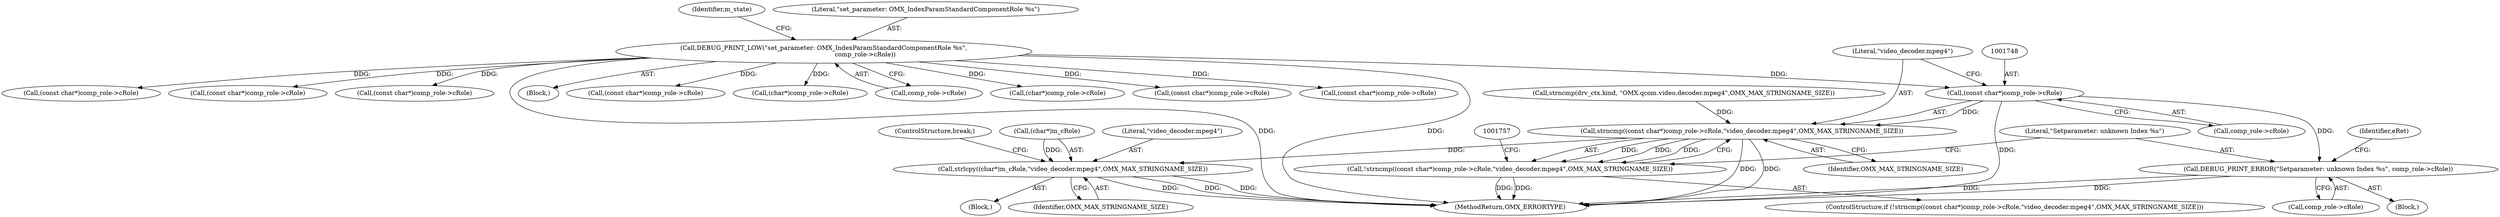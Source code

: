 digraph "0_Android_560ccdb509a7b86186fac0fce1b25bd9a3e6a6e8_2@pointer" {
"1001747" [label="(Call,(const char*)comp_role->cRole)"];
"1001637" [label="(Call,DEBUG_PRINT_LOW(\"set_parameter: OMX_IndexParamStandardComponentRole %s\",\n                                          comp_role->cRole))"];
"1001746" [label="(Call,strncmp((const char*)comp_role->cRole,\"video_decoder.mpeg4\",OMX_MAX_STRINGNAME_SIZE))"];
"1001745" [label="(Call,!strncmp((const char*)comp_role->cRole,\"video_decoder.mpeg4\",OMX_MAX_STRINGNAME_SIZE))"];
"1001755" [label="(Call,strlcpy((char*)m_cRole,\"video_decoder.mpeg4\",OMX_MAX_STRINGNAME_SIZE))"];
"1001763" [label="(Call,DEBUG_PRINT_ERROR(\"Setparameter: unknown Index %s\", comp_role->cRole))"];
"1001710" [label="(Call,(char*)comp_role->cRole)"];
"1001919" [label="(Call,(const char*)comp_role->cRole)"];
"1001745" [label="(Call,!strncmp((const char*)comp_role->cRole,\"video_decoder.mpeg4\",OMX_MAX_STRINGNAME_SIZE))"];
"1001957" [label="(Call,(const char*)comp_role->cRole)"];
"1001754" [label="(Block,)"];
"1001753" [label="(Identifier,OMX_MAX_STRINGNAME_SIZE)"];
"1001756" [label="(Call,(char*)m_cRole)"];
"1001874" [label="(Call,(const char*)comp_role->cRole)"];
"1001764" [label="(Literal,\"Setparameter: unknown Index %s\")"];
"1002003" [label="(Call,(const char*)comp_role->cRole)"];
"1001645" [label="(Identifier,m_state)"];
"1001746" [label="(Call,strncmp((const char*)comp_role->cRole,\"video_decoder.mpeg4\",OMX_MAX_STRINGNAME_SIZE))"];
"1001755" [label="(Call,strlcpy((char*)m_cRole,\"video_decoder.mpeg4\",OMX_MAX_STRINGNAME_SIZE))"];
"1001784" [label="(Call,(const char*)comp_role->cRole)"];
"1001763" [label="(Call,DEBUG_PRINT_ERROR(\"Setparameter: unknown Index %s\", comp_role->cRole))"];
"1001627" [label="(Block,)"];
"1001762" [label="(Block,)"];
"1001749" [label="(Call,comp_role->cRole)"];
"1001747" [label="(Call,(const char*)comp_role->cRole)"];
"1001744" [label="(ControlStructure,if (!strncmp((const char*)comp_role->cRole,\"video_decoder.mpeg4\",OMX_MAX_STRINGNAME_SIZE)))"];
"1003102" [label="(MethodReturn,OMX_ERRORTYPE)"];
"1001759" [label="(Literal,\"video_decoder.mpeg4\")"];
"1001821" [label="(Call,(const char*)comp_role->cRole)"];
"1001638" [label="(Literal,\"set_parameter: OMX_IndexParamStandardComponentRole %s\")"];
"1001673" [label="(Call,(char*)comp_role->cRole)"];
"1001765" [label="(Call,comp_role->cRole)"];
"1001752" [label="(Literal,\"video_decoder.mpeg4\")"];
"1001737" [label="(Call,strncmp(drv_ctx.kind, \"OMX.qcom.video.decoder.mpeg4\",OMX_MAX_STRINGNAME_SIZE))"];
"1001760" [label="(Identifier,OMX_MAX_STRINGNAME_SIZE)"];
"1001637" [label="(Call,DEBUG_PRINT_LOW(\"set_parameter: OMX_IndexParamStandardComponentRole %s\",\n                                          comp_role->cRole))"];
"1001769" [label="(Identifier,eRet)"];
"1001639" [label="(Call,comp_role->cRole)"];
"1002037" [label="(ControlStructure,break;)"];
"1001747" -> "1001746"  [label="AST: "];
"1001747" -> "1001749"  [label="CFG: "];
"1001748" -> "1001747"  [label="AST: "];
"1001749" -> "1001747"  [label="AST: "];
"1001752" -> "1001747"  [label="CFG: "];
"1001747" -> "1003102"  [label="DDG: "];
"1001747" -> "1001746"  [label="DDG: "];
"1001637" -> "1001747"  [label="DDG: "];
"1001747" -> "1001763"  [label="DDG: "];
"1001637" -> "1001627"  [label="AST: "];
"1001637" -> "1001639"  [label="CFG: "];
"1001638" -> "1001637"  [label="AST: "];
"1001639" -> "1001637"  [label="AST: "];
"1001645" -> "1001637"  [label="CFG: "];
"1001637" -> "1003102"  [label="DDG: "];
"1001637" -> "1003102"  [label="DDG: "];
"1001637" -> "1001673"  [label="DDG: "];
"1001637" -> "1001710"  [label="DDG: "];
"1001637" -> "1001784"  [label="DDG: "];
"1001637" -> "1001821"  [label="DDG: "];
"1001637" -> "1001874"  [label="DDG: "];
"1001637" -> "1001919"  [label="DDG: "];
"1001637" -> "1001957"  [label="DDG: "];
"1001637" -> "1002003"  [label="DDG: "];
"1001746" -> "1001745"  [label="AST: "];
"1001746" -> "1001753"  [label="CFG: "];
"1001752" -> "1001746"  [label="AST: "];
"1001753" -> "1001746"  [label="AST: "];
"1001745" -> "1001746"  [label="CFG: "];
"1001746" -> "1003102"  [label="DDG: "];
"1001746" -> "1003102"  [label="DDG: "];
"1001746" -> "1001745"  [label="DDG: "];
"1001746" -> "1001745"  [label="DDG: "];
"1001746" -> "1001745"  [label="DDG: "];
"1001737" -> "1001746"  [label="DDG: "];
"1001746" -> "1001755"  [label="DDG: "];
"1001745" -> "1001744"  [label="AST: "];
"1001757" -> "1001745"  [label="CFG: "];
"1001764" -> "1001745"  [label="CFG: "];
"1001745" -> "1003102"  [label="DDG: "];
"1001745" -> "1003102"  [label="DDG: "];
"1001755" -> "1001754"  [label="AST: "];
"1001755" -> "1001760"  [label="CFG: "];
"1001756" -> "1001755"  [label="AST: "];
"1001759" -> "1001755"  [label="AST: "];
"1001760" -> "1001755"  [label="AST: "];
"1002037" -> "1001755"  [label="CFG: "];
"1001755" -> "1003102"  [label="DDG: "];
"1001755" -> "1003102"  [label="DDG: "];
"1001755" -> "1003102"  [label="DDG: "];
"1001756" -> "1001755"  [label="DDG: "];
"1001763" -> "1001762"  [label="AST: "];
"1001763" -> "1001765"  [label="CFG: "];
"1001764" -> "1001763"  [label="AST: "];
"1001765" -> "1001763"  [label="AST: "];
"1001769" -> "1001763"  [label="CFG: "];
"1001763" -> "1003102"  [label="DDG: "];
"1001763" -> "1003102"  [label="DDG: "];
}
